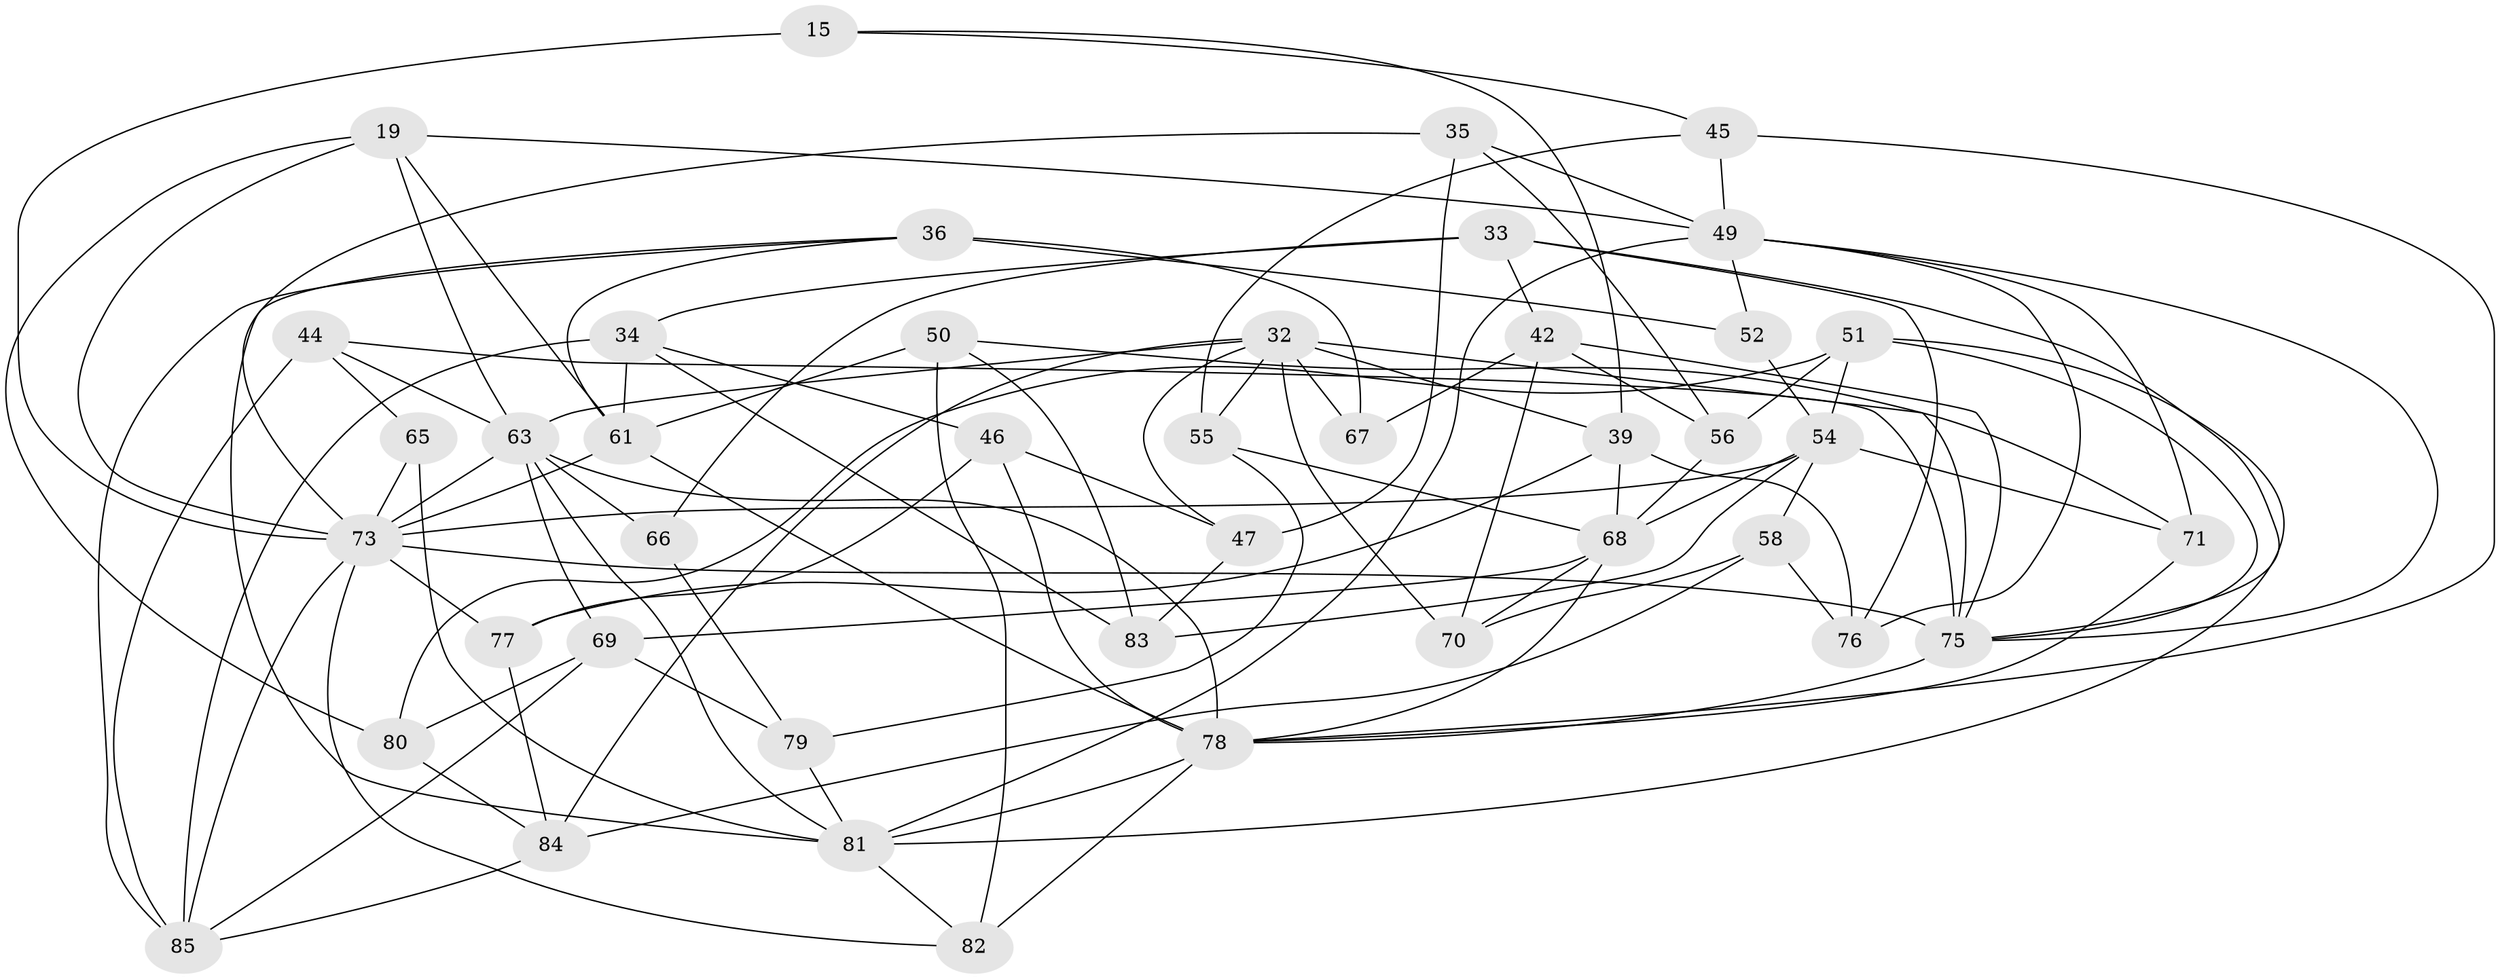 // original degree distribution, {4: 1.0}
// Generated by graph-tools (version 1.1) at 2025/03/03/04/25 22:03:01]
// undirected, 42 vertices, 107 edges
graph export_dot {
graph [start="1"]
  node [color=gray90,style=filled];
  15;
  19 [super="+10"];
  32 [super="+8"];
  33 [super="+25"];
  34 [super="+22"];
  35;
  36 [super="+4"];
  39 [super="+13"];
  42 [super="+11"];
  44;
  45;
  46;
  47;
  49 [super="+26+28"];
  50;
  51 [super="+43"];
  52;
  54 [super="+41"];
  55;
  56;
  58;
  61 [super="+37+40"];
  63 [super="+23+16"];
  65;
  66;
  67;
  68 [super="+59"];
  69 [super="+60"];
  70;
  71;
  73 [super="+5+7+9+64"];
  75 [super="+74"];
  76;
  77 [super="+62"];
  78 [super="+72+57"];
  79;
  80;
  81 [super="+48"];
  82;
  83;
  84 [super="+38"];
  85 [super="+24"];
  15 -- 45;
  15 -- 39;
  15 -- 73 [weight=2];
  19 -- 49;
  19 -- 80;
  19 -- 73;
  19 -- 61;
  19 -- 63 [weight=2];
  32 -- 39 [weight=2];
  32 -- 67;
  32 -- 70;
  32 -- 47;
  32 -- 55;
  32 -- 63 [weight=2];
  32 -- 84;
  32 -- 75;
  33 -- 66 [weight=2];
  33 -- 42;
  33 -- 76;
  33 -- 75;
  33 -- 34;
  34 -- 46;
  34 -- 61 [weight=2];
  34 -- 83;
  34 -- 85;
  35 -- 47;
  35 -- 56;
  35 -- 73;
  35 -- 49;
  36 -- 67;
  36 -- 52 [weight=2];
  36 -- 61;
  36 -- 85;
  36 -- 81;
  39 -- 76;
  39 -- 77;
  39 -- 68;
  42 -- 67 [weight=2];
  42 -- 70;
  42 -- 56;
  42 -- 75;
  44 -- 65;
  44 -- 75;
  44 -- 63;
  44 -- 85;
  45 -- 55;
  45 -- 49;
  45 -- 78;
  46 -- 47;
  46 -- 77;
  46 -- 78;
  47 -- 83;
  49 -- 71;
  49 -- 75;
  49 -- 76;
  49 -- 52;
  49 -- 81;
  50 -- 83;
  50 -- 71;
  50 -- 82;
  50 -- 61;
  51 -- 80;
  51 -- 54 [weight=2];
  51 -- 56;
  51 -- 75;
  51 -- 81;
  52 -- 54;
  54 -- 71;
  54 -- 58;
  54 -- 83;
  54 -- 73;
  54 -- 68;
  55 -- 68;
  55 -- 79;
  56 -- 68;
  58 -- 76;
  58 -- 84;
  58 -- 70;
  61 -- 73 [weight=2];
  61 -- 78 [weight=5];
  63 -- 73;
  63 -- 66;
  63 -- 78;
  63 -- 69;
  63 -- 81;
  65 -- 81;
  65 -- 73 [weight=2];
  66 -- 79;
  68 -- 69 [weight=2];
  68 -- 70;
  68 -- 78;
  69 -- 80;
  69 -- 85;
  69 -- 79;
  71 -- 78;
  73 -- 82;
  73 -- 85;
  73 -- 77 [weight=2];
  73 -- 75 [weight=2];
  75 -- 78 [weight=2];
  77 -- 84 [weight=2];
  78 -- 81;
  78 -- 82;
  79 -- 81;
  80 -- 84;
  81 -- 82;
  84 -- 85;
}
